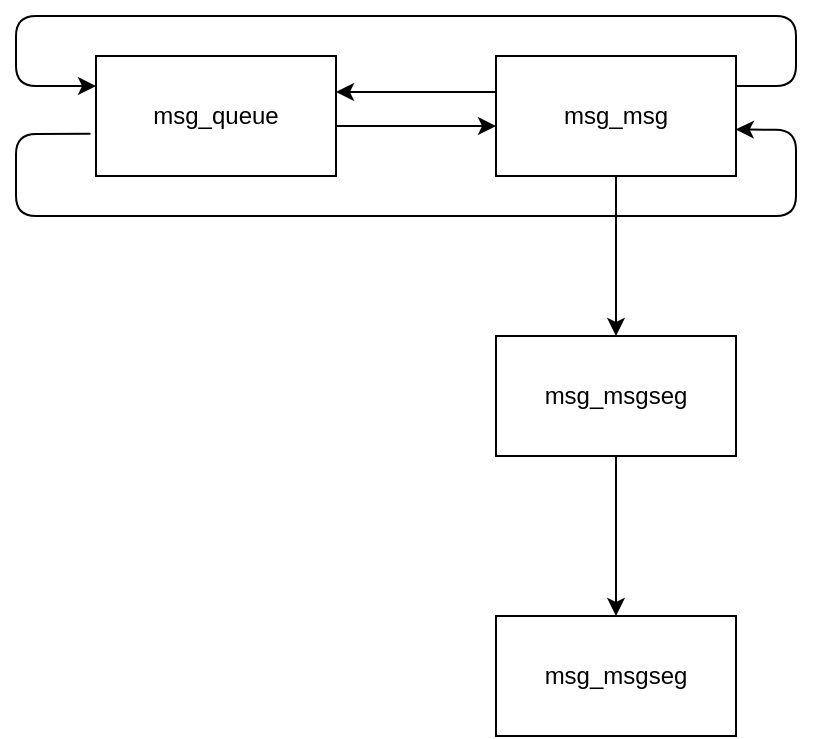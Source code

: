 <mxfile version="13.6.2" type="device"><diagram id="Wy78dRHRTckT_cQBO6vU" name="第 1 页"><mxGraphModel dx="1038" dy="607" grid="1" gridSize="10" guides="1" tooltips="1" connect="1" arrows="1" fold="1" page="1" pageScale="1" pageWidth="827" pageHeight="1169" math="0" shadow="0"><root><mxCell id="0"/><mxCell id="1" parent="0"/><mxCell id="JffAyaEGc2ITGIKr3nY0-3" value="" style="edgeStyle=orthogonalEdgeStyle;rounded=0;orthogonalLoop=1;jettySize=auto;html=1;" edge="1" parent="1"><mxGeometry relative="1" as="geometry"><mxPoint x="320" y="198" as="sourcePoint"/><mxPoint x="240" y="198" as="targetPoint"/></mxGeometry></mxCell><mxCell id="JffAyaEGc2ITGIKr3nY0-7" value="" style="edgeStyle=orthogonalEdgeStyle;rounded=0;orthogonalLoop=1;jettySize=auto;html=1;" edge="1" parent="1" source="JffAyaEGc2ITGIKr3nY0-1" target="JffAyaEGc2ITGIKr3nY0-6"><mxGeometry relative="1" as="geometry"/></mxCell><mxCell id="JffAyaEGc2ITGIKr3nY0-1" value="msg_msg" style="rounded=0;whiteSpace=wrap;html=1;" vertex="1" parent="1"><mxGeometry x="320" y="180" width="120" height="60" as="geometry"/></mxCell><mxCell id="JffAyaEGc2ITGIKr3nY0-4" value="" style="edgeStyle=orthogonalEdgeStyle;rounded=0;orthogonalLoop=1;jettySize=auto;html=1;" edge="1" parent="1"><mxGeometry relative="1" as="geometry"><mxPoint x="240" y="215" as="sourcePoint"/><mxPoint x="320" y="215" as="targetPoint"/></mxGeometry></mxCell><mxCell id="JffAyaEGc2ITGIKr3nY0-2" value="msg_queue" style="rounded=0;whiteSpace=wrap;html=1;" vertex="1" parent="1"><mxGeometry x="120" y="180" width="120" height="60" as="geometry"/></mxCell><mxCell id="JffAyaEGc2ITGIKr3nY0-9" value="" style="edgeStyle=orthogonalEdgeStyle;rounded=0;orthogonalLoop=1;jettySize=auto;html=1;" edge="1" parent="1" source="JffAyaEGc2ITGIKr3nY0-6" target="JffAyaEGc2ITGIKr3nY0-8"><mxGeometry relative="1" as="geometry"/></mxCell><mxCell id="JffAyaEGc2ITGIKr3nY0-6" value="msg_msgseg" style="whiteSpace=wrap;html=1;rounded=0;" vertex="1" parent="1"><mxGeometry x="320" y="320" width="120" height="60" as="geometry"/></mxCell><mxCell id="JffAyaEGc2ITGIKr3nY0-8" value="&lt;span&gt;msg_msgseg&lt;/span&gt;" style="whiteSpace=wrap;html=1;rounded=0;" vertex="1" parent="1"><mxGeometry x="320" y="460" width="120" height="60" as="geometry"/></mxCell><mxCell id="JffAyaEGc2ITGIKr3nY0-10" value="" style="endArrow=classic;html=1;exitX=1;exitY=0.25;exitDx=0;exitDy=0;entryX=0;entryY=0.25;entryDx=0;entryDy=0;" edge="1" parent="1" source="JffAyaEGc2ITGIKr3nY0-1" target="JffAyaEGc2ITGIKr3nY0-2"><mxGeometry width="50" height="50" relative="1" as="geometry"><mxPoint x="390" y="340" as="sourcePoint"/><mxPoint x="110" y="195" as="targetPoint"/><Array as="points"><mxPoint x="470" y="195"/><mxPoint x="470" y="160"/><mxPoint x="80" y="160"/><mxPoint x="80" y="195"/></Array></mxGeometry></mxCell><mxCell id="JffAyaEGc2ITGIKr3nY0-11" value="" style="endArrow=classic;html=1;exitX=-0.023;exitY=0.647;exitDx=0;exitDy=0;exitPerimeter=0;entryX=0.999;entryY=0.612;entryDx=0;entryDy=0;entryPerimeter=0;" edge="1" parent="1" source="JffAyaEGc2ITGIKr3nY0-2" target="JffAyaEGc2ITGIKr3nY0-1"><mxGeometry width="50" height="50" relative="1" as="geometry"><mxPoint x="420" y="310" as="sourcePoint"/><mxPoint x="470" y="210" as="targetPoint"/><Array as="points"><mxPoint x="80" y="219"/><mxPoint x="80" y="260"/><mxPoint x="470" y="260"/><mxPoint x="470" y="217"/></Array></mxGeometry></mxCell></root></mxGraphModel></diagram></mxfile>